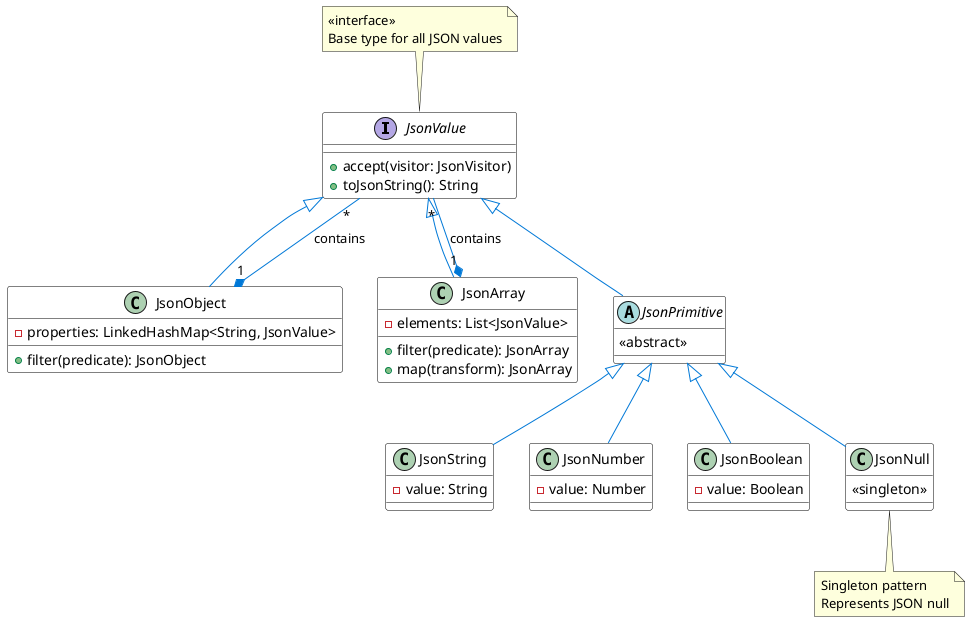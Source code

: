 @startuml
skinparam class {
    BackgroundColor White
    BorderColor Black
    ArrowColor #0078D7
}

interface JsonValue {
  + accept(visitor: JsonVisitor)
  + toJsonString(): String
}

class JsonObject {
  - properties: LinkedHashMap<String, JsonValue>
  + filter(predicate): JsonObject
}

class JsonArray {
  - elements: List<JsonValue>
  + filter(predicate): JsonArray
  + map(transform): JsonArray
}

abstract class JsonPrimitive {
  <<abstract>>
}

class JsonString {
  - value: String
}

class JsonNumber {
  - value: Number
}

class JsonBoolean {
  - value: Boolean
}

class JsonNull {
  <<singleton>>
}

JsonValue <|-- JsonObject
JsonValue <|-- JsonArray
JsonValue <|-- JsonPrimitive
JsonPrimitive <|-- JsonString
JsonPrimitive <|-- JsonNumber
JsonPrimitive <|-- JsonBoolean
JsonPrimitive <|-- JsonNull

JsonObject "1" *-- "*" JsonValue : contains
JsonArray "1" *-- "*" JsonValue : contains

note top of JsonValue
  <<interface>>
  Base type for all JSON values
end note

note bottom of JsonNull
  Singleton pattern
  Represents JSON null
end note
@enduml